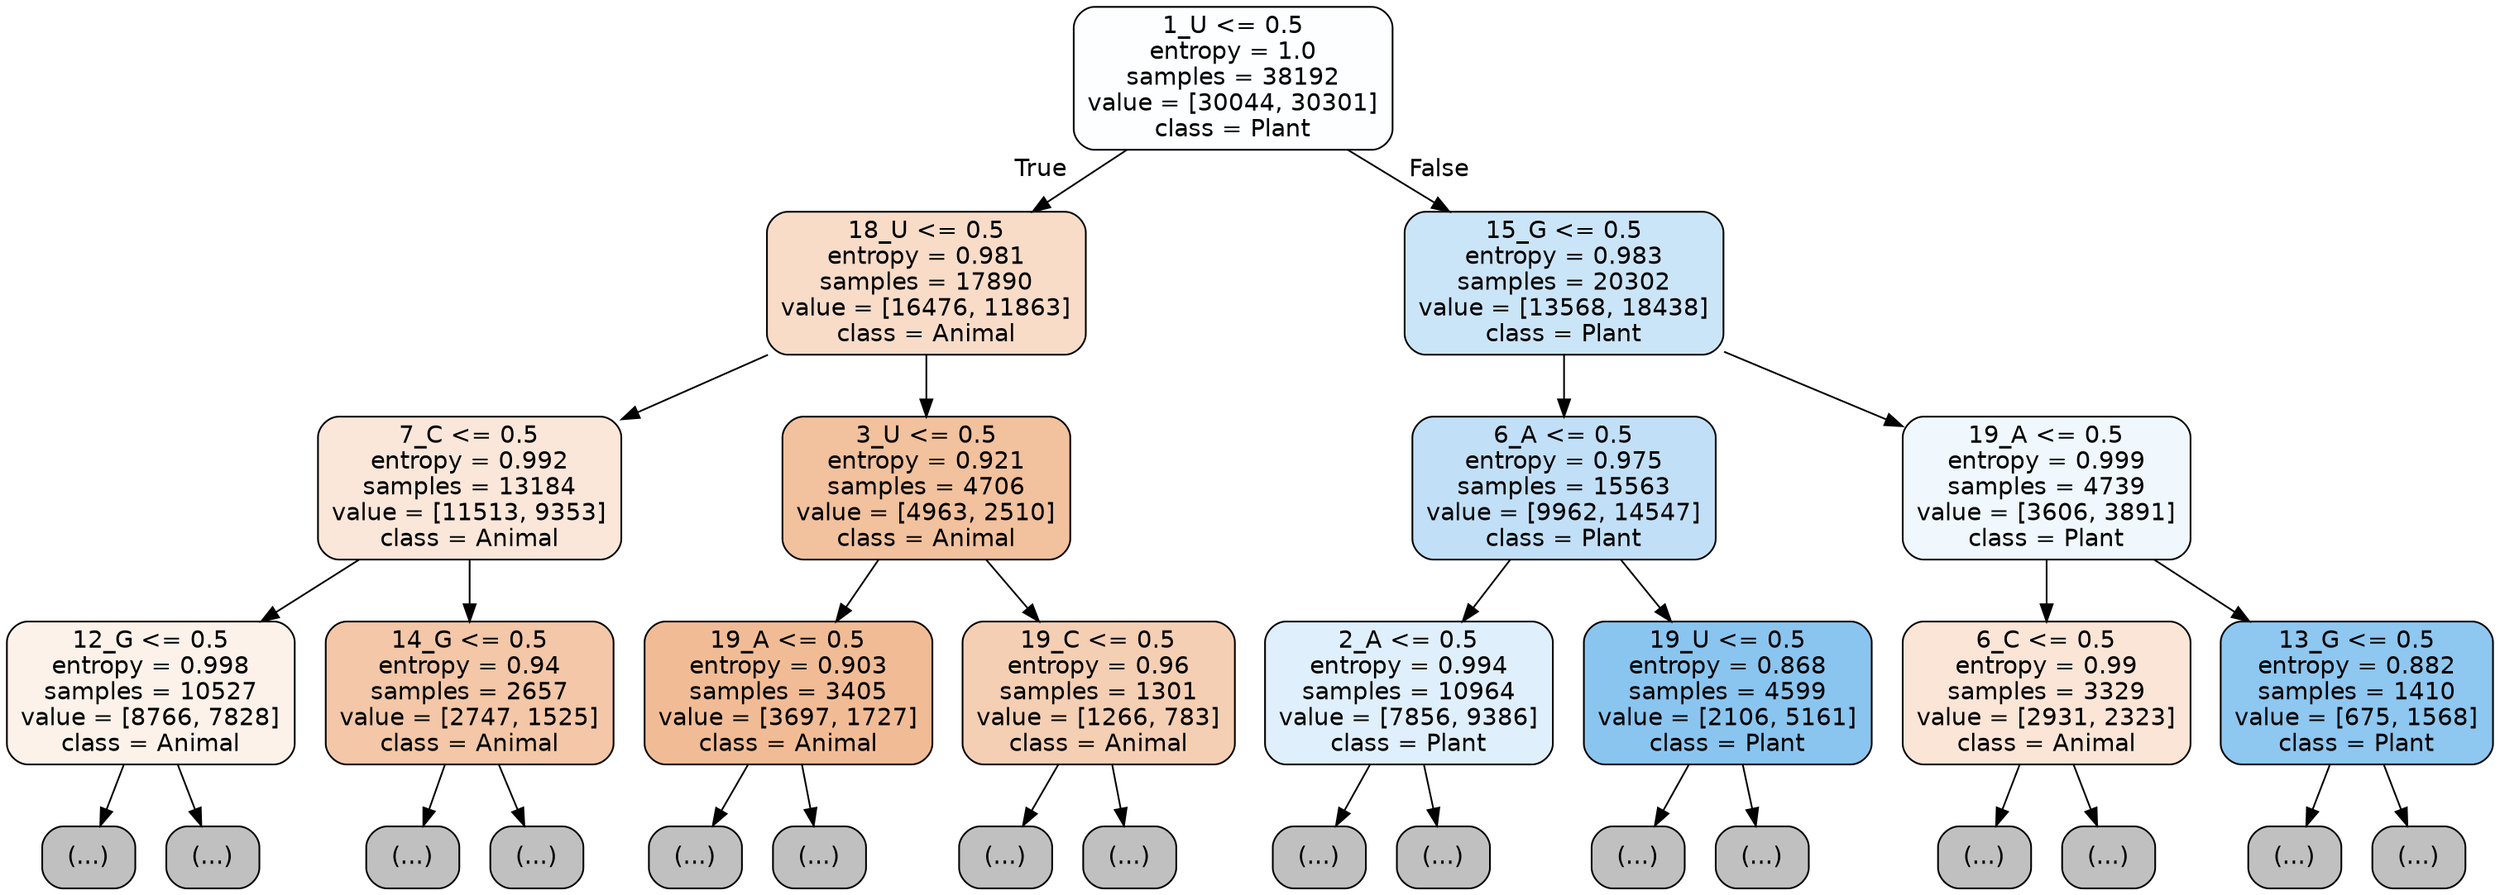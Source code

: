 digraph Tree {
node [shape=box, style="filled, rounded", color="black", fontname="helvetica"] ;
edge [fontname="helvetica"] ;
0 [label="1_U <= 0.5\nentropy = 1.0\nsamples = 38192\nvalue = [30044, 30301]\nclass = Plant", fillcolor="#fdfeff"] ;
1 [label="18_U <= 0.5\nentropy = 0.981\nsamples = 17890\nvalue = [16476, 11863]\nclass = Animal", fillcolor="#f8dcc8"] ;
0 -> 1 [labeldistance=2.5, labelangle=45, headlabel="True"] ;
2 [label="7_C <= 0.5\nentropy = 0.992\nsamples = 13184\nvalue = [11513, 9353]\nclass = Animal", fillcolor="#fae7da"] ;
1 -> 2 ;
3 [label="12_G <= 0.5\nentropy = 0.998\nsamples = 10527\nvalue = [8766, 7828]\nclass = Animal", fillcolor="#fcf2ea"] ;
2 -> 3 ;
4 [label="(...)", fillcolor="#C0C0C0"] ;
3 -> 4 ;
4003 [label="(...)", fillcolor="#C0C0C0"] ;
3 -> 4003 ;
5552 [label="14_G <= 0.5\nentropy = 0.94\nsamples = 2657\nvalue = [2747, 1525]\nclass = Animal", fillcolor="#f3c7a7"] ;
2 -> 5552 ;
5553 [label="(...)", fillcolor="#C0C0C0"] ;
5552 -> 5553 ;
6660 [label="(...)", fillcolor="#C0C0C0"] ;
5552 -> 6660 ;
7099 [label="3_U <= 0.5\nentropy = 0.921\nsamples = 4706\nvalue = [4963, 2510]\nclass = Animal", fillcolor="#f2c19d"] ;
1 -> 7099 ;
7100 [label="19_A <= 0.5\nentropy = 0.903\nsamples = 3405\nvalue = [3697, 1727]\nclass = Animal", fillcolor="#f1bc95"] ;
7099 -> 7100 ;
7101 [label="(...)", fillcolor="#C0C0C0"] ;
7100 -> 7101 ;
8686 [label="(...)", fillcolor="#C0C0C0"] ;
7100 -> 8686 ;
8981 [label="19_C <= 0.5\nentropy = 0.96\nsamples = 1301\nvalue = [1266, 783]\nclass = Animal", fillcolor="#f5cfb3"] ;
7099 -> 8981 ;
8982 [label="(...)", fillcolor="#C0C0C0"] ;
8981 -> 8982 ;
9475 [label="(...)", fillcolor="#C0C0C0"] ;
8981 -> 9475 ;
9678 [label="15_G <= 0.5\nentropy = 0.983\nsamples = 20302\nvalue = [13568, 18438]\nclass = Plant", fillcolor="#cbe5f8"] ;
0 -> 9678 [labeldistance=2.5, labelangle=-45, headlabel="False"] ;
9679 [label="6_A <= 0.5\nentropy = 0.975\nsamples = 15563\nvalue = [9962, 14547]\nclass = Plant", fillcolor="#c1e0f7"] ;
9678 -> 9679 ;
9680 [label="2_A <= 0.5\nentropy = 0.994\nsamples = 10964\nvalue = [7856, 9386]\nclass = Plant", fillcolor="#dfeffb"] ;
9679 -> 9680 ;
9681 [label="(...)", fillcolor="#C0C0C0"] ;
9680 -> 9681 ;
13110 [label="(...)", fillcolor="#C0C0C0"] ;
9680 -> 13110 ;
13891 [label="19_U <= 0.5\nentropy = 0.868\nsamples = 4599\nvalue = [2106, 5161]\nclass = Plant", fillcolor="#8ac5f0"] ;
9679 -> 13891 ;
13892 [label="(...)", fillcolor="#C0C0C0"] ;
13891 -> 13892 ;
14849 [label="(...)", fillcolor="#C0C0C0"] ;
13891 -> 14849 ;
15162 [label="19_A <= 0.5\nentropy = 0.999\nsamples = 4739\nvalue = [3606, 3891]\nclass = Plant", fillcolor="#f0f8fd"] ;
9678 -> 15162 ;
15163 [label="6_C <= 0.5\nentropy = 0.99\nsamples = 3329\nvalue = [2931, 2323]\nclass = Animal", fillcolor="#fae5d6"] ;
15162 -> 15163 ;
15164 [label="(...)", fillcolor="#C0C0C0"] ;
15163 -> 15164 ;
16365 [label="(...)", fillcolor="#C0C0C0"] ;
15163 -> 16365 ;
16700 [label="13_G <= 0.5\nentropy = 0.882\nsamples = 1410\nvalue = [675, 1568]\nclass = Plant", fillcolor="#8ec7f0"] ;
15162 -> 16700 ;
16701 [label="(...)", fillcolor="#C0C0C0"] ;
16700 -> 16701 ;
17036 [label="(...)", fillcolor="#C0C0C0"] ;
16700 -> 17036 ;
}